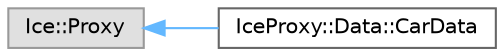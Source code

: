 digraph "Graphical Class Hierarchy"
{
 // LATEX_PDF_SIZE
  bgcolor="transparent";
  edge [fontname=Helvetica,fontsize=10,labelfontname=Helvetica,labelfontsize=10];
  node [fontname=Helvetica,fontsize=10,shape=box,height=0.2,width=0.4];
  rankdir="LR";
  Node0 [id="Node000000",label="Ice::Proxy",height=0.2,width=0.4,color="grey60", fillcolor="#E0E0E0", style="filled",tooltip=" "];
  Node0 -> Node1 [id="edge21_Node000000_Node000001",dir="back",color="steelblue1",style="solid",tooltip=" "];
  Node1 [id="Node000001",label="IceProxy::Data::CarData",height=0.2,width=0.4,color="grey40", fillcolor="white", style="filled",URL="$classIceProxy_1_1Data_1_1CarData.html",tooltip=" "];
}

